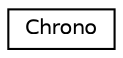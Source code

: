 digraph "Graphical Class Hierarchy"
{
  edge [fontname="Helvetica",fontsize="10",labelfontname="Helvetica",labelfontsize="10"];
  node [fontname="Helvetica",fontsize="10",shape=record];
  rankdir="LR";
  Node1 [label="Chrono",height=0.2,width=0.4,color="black", fillcolor="white", style="filled",URL="$classChrono.html"];
}
